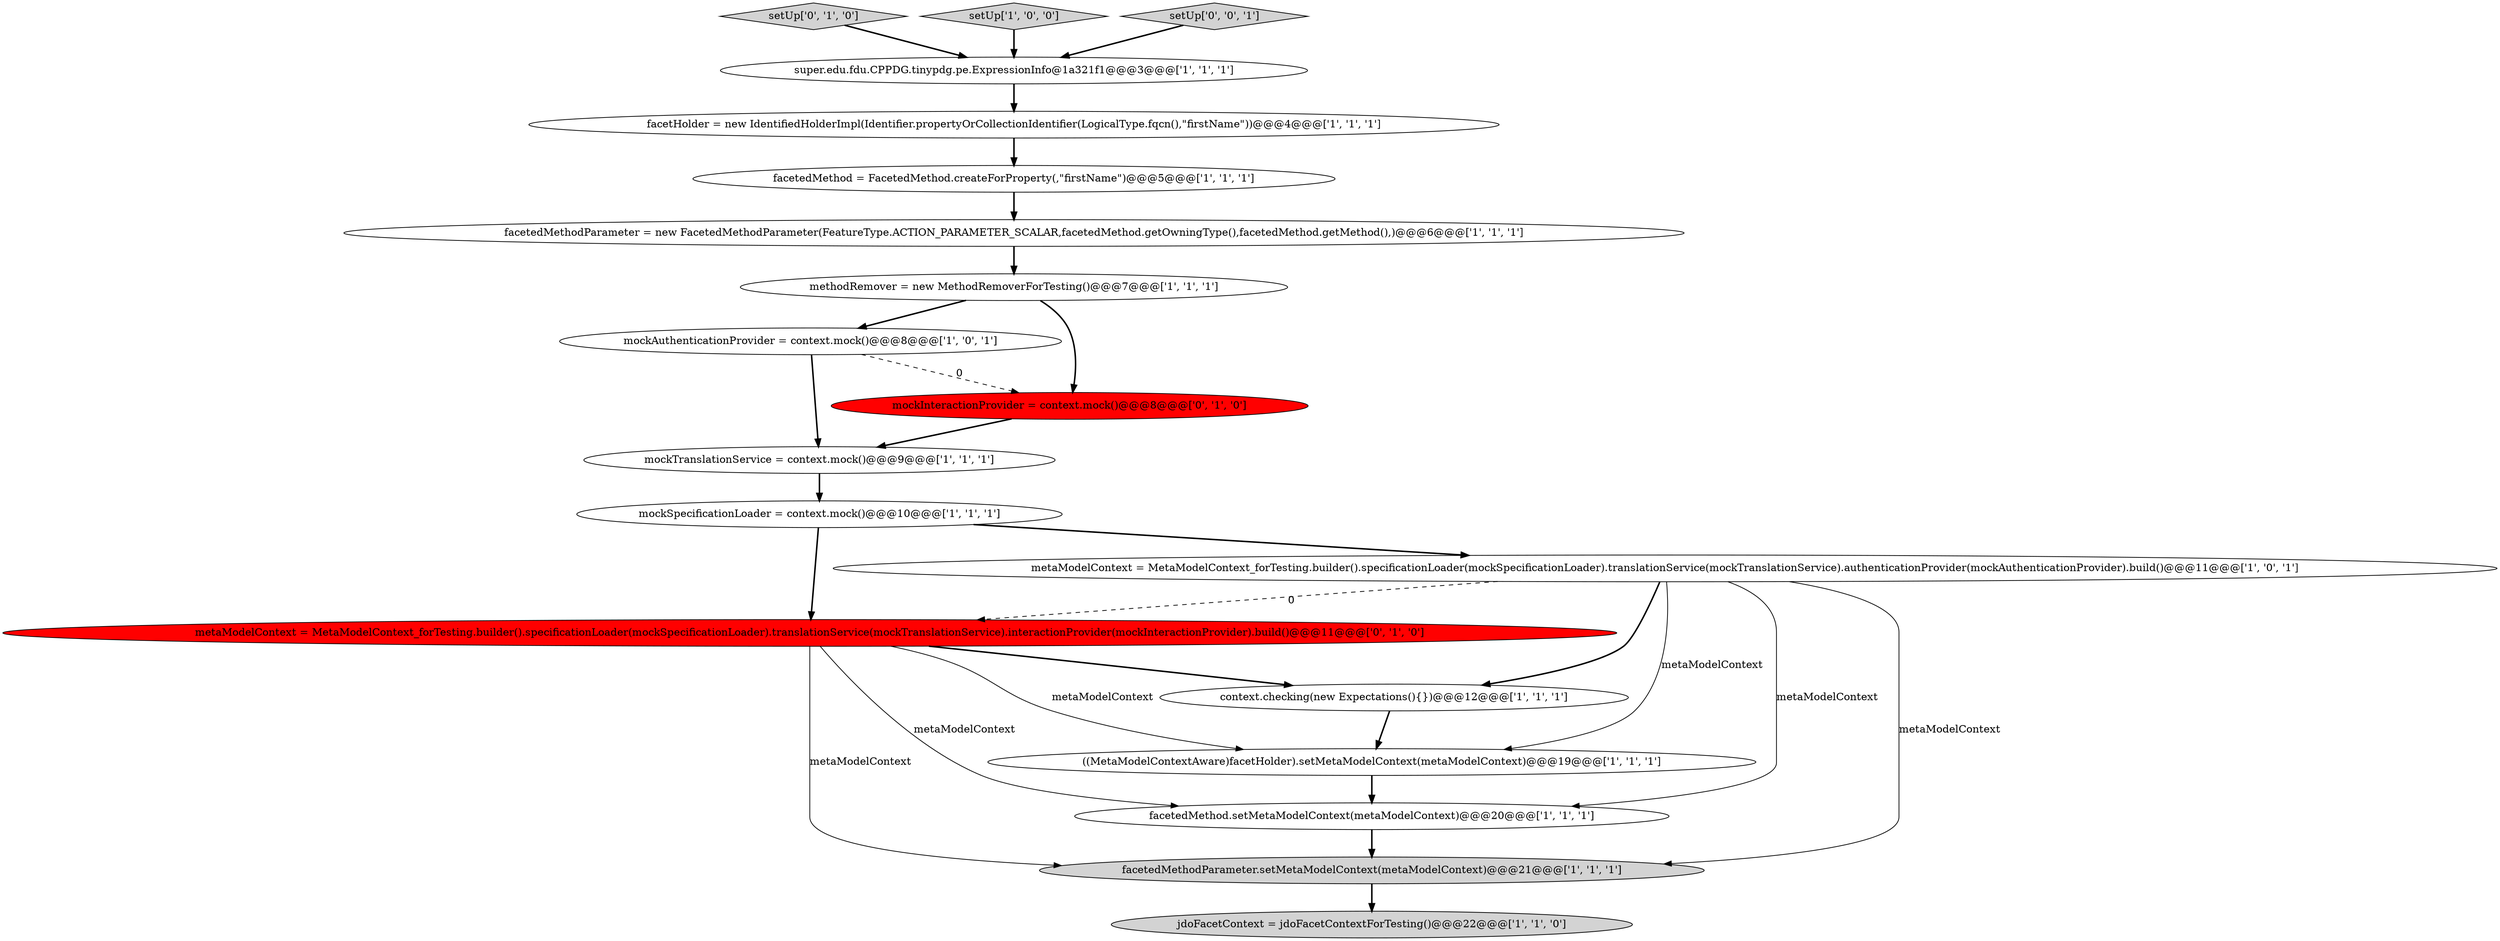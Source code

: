 digraph {
11 [style = filled, label = "mockTranslationService = context.mock()@@@9@@@['1', '1', '1']", fillcolor = white, shape = ellipse image = "AAA0AAABBB1BBB"];
8 [style = filled, label = "facetHolder = new IdentifiedHolderImpl(Identifier.propertyOrCollectionIdentifier(LogicalType.fqcn(),\"firstName\"))@@@4@@@['1', '1', '1']", fillcolor = white, shape = ellipse image = "AAA0AAABBB1BBB"];
17 [style = filled, label = "setUp['0', '1', '0']", fillcolor = lightgray, shape = diamond image = "AAA0AAABBB2BBB"];
9 [style = filled, label = "jdoFacetContext = jdoFacetContextForTesting()@@@22@@@['1', '1', '0']", fillcolor = lightgray, shape = ellipse image = "AAA0AAABBB1BBB"];
3 [style = filled, label = "facetedMethod = FacetedMethod.createForProperty(,\"firstName\")@@@5@@@['1', '1', '1']", fillcolor = white, shape = ellipse image = "AAA0AAABBB1BBB"];
2 [style = filled, label = "setUp['1', '0', '0']", fillcolor = lightgray, shape = diamond image = "AAA0AAABBB1BBB"];
5 [style = filled, label = "facetedMethod.setMetaModelContext(metaModelContext)@@@20@@@['1', '1', '1']", fillcolor = white, shape = ellipse image = "AAA0AAABBB1BBB"];
12 [style = filled, label = "methodRemover = new MethodRemoverForTesting()@@@7@@@['1', '1', '1']", fillcolor = white, shape = ellipse image = "AAA0AAABBB1BBB"];
6 [style = filled, label = "facetedMethodParameter.setMetaModelContext(metaModelContext)@@@21@@@['1', '1', '1']", fillcolor = lightgray, shape = ellipse image = "AAA0AAABBB1BBB"];
1 [style = filled, label = "metaModelContext = MetaModelContext_forTesting.builder().specificationLoader(mockSpecificationLoader).translationService(mockTranslationService).authenticationProvider(mockAuthenticationProvider).build()@@@11@@@['1', '0', '1']", fillcolor = white, shape = ellipse image = "AAA0AAABBB1BBB"];
0 [style = filled, label = "mockAuthenticationProvider = context.mock()@@@8@@@['1', '0', '1']", fillcolor = white, shape = ellipse image = "AAA0AAABBB1BBB"];
14 [style = filled, label = "((MetaModelContextAware)facetHolder).setMetaModelContext(metaModelContext)@@@19@@@['1', '1', '1']", fillcolor = white, shape = ellipse image = "AAA0AAABBB1BBB"];
18 [style = filled, label = "setUp['0', '0', '1']", fillcolor = lightgray, shape = diamond image = "AAA0AAABBB3BBB"];
7 [style = filled, label = "context.checking(new Expectations(){})@@@12@@@['1', '1', '1']", fillcolor = white, shape = ellipse image = "AAA0AAABBB1BBB"];
16 [style = filled, label = "metaModelContext = MetaModelContext_forTesting.builder().specificationLoader(mockSpecificationLoader).translationService(mockTranslationService).interactionProvider(mockInteractionProvider).build()@@@11@@@['0', '1', '0']", fillcolor = red, shape = ellipse image = "AAA1AAABBB2BBB"];
13 [style = filled, label = "mockSpecificationLoader = context.mock()@@@10@@@['1', '1', '1']", fillcolor = white, shape = ellipse image = "AAA0AAABBB1BBB"];
15 [style = filled, label = "mockInteractionProvider = context.mock()@@@8@@@['0', '1', '0']", fillcolor = red, shape = ellipse image = "AAA1AAABBB2BBB"];
10 [style = filled, label = "facetedMethodParameter = new FacetedMethodParameter(FeatureType.ACTION_PARAMETER_SCALAR,facetedMethod.getOwningType(),facetedMethod.getMethod(),)@@@6@@@['1', '1', '1']", fillcolor = white, shape = ellipse image = "AAA0AAABBB1BBB"];
4 [style = filled, label = "super.edu.fdu.CPPDG.tinypdg.pe.ExpressionInfo@1a321f1@@@3@@@['1', '1', '1']", fillcolor = white, shape = ellipse image = "AAA0AAABBB1BBB"];
8->3 [style = bold, label=""];
12->15 [style = bold, label=""];
16->7 [style = bold, label=""];
16->14 [style = solid, label="metaModelContext"];
0->15 [style = dashed, label="0"];
0->11 [style = bold, label=""];
1->6 [style = solid, label="metaModelContext"];
12->0 [style = bold, label=""];
1->7 [style = bold, label=""];
2->4 [style = bold, label=""];
13->16 [style = bold, label=""];
13->1 [style = bold, label=""];
1->14 [style = solid, label="metaModelContext"];
7->14 [style = bold, label=""];
3->10 [style = bold, label=""];
16->6 [style = solid, label="metaModelContext"];
5->6 [style = bold, label=""];
15->11 [style = bold, label=""];
18->4 [style = bold, label=""];
10->12 [style = bold, label=""];
1->16 [style = dashed, label="0"];
11->13 [style = bold, label=""];
4->8 [style = bold, label=""];
6->9 [style = bold, label=""];
16->5 [style = solid, label="metaModelContext"];
17->4 [style = bold, label=""];
1->5 [style = solid, label="metaModelContext"];
14->5 [style = bold, label=""];
}
